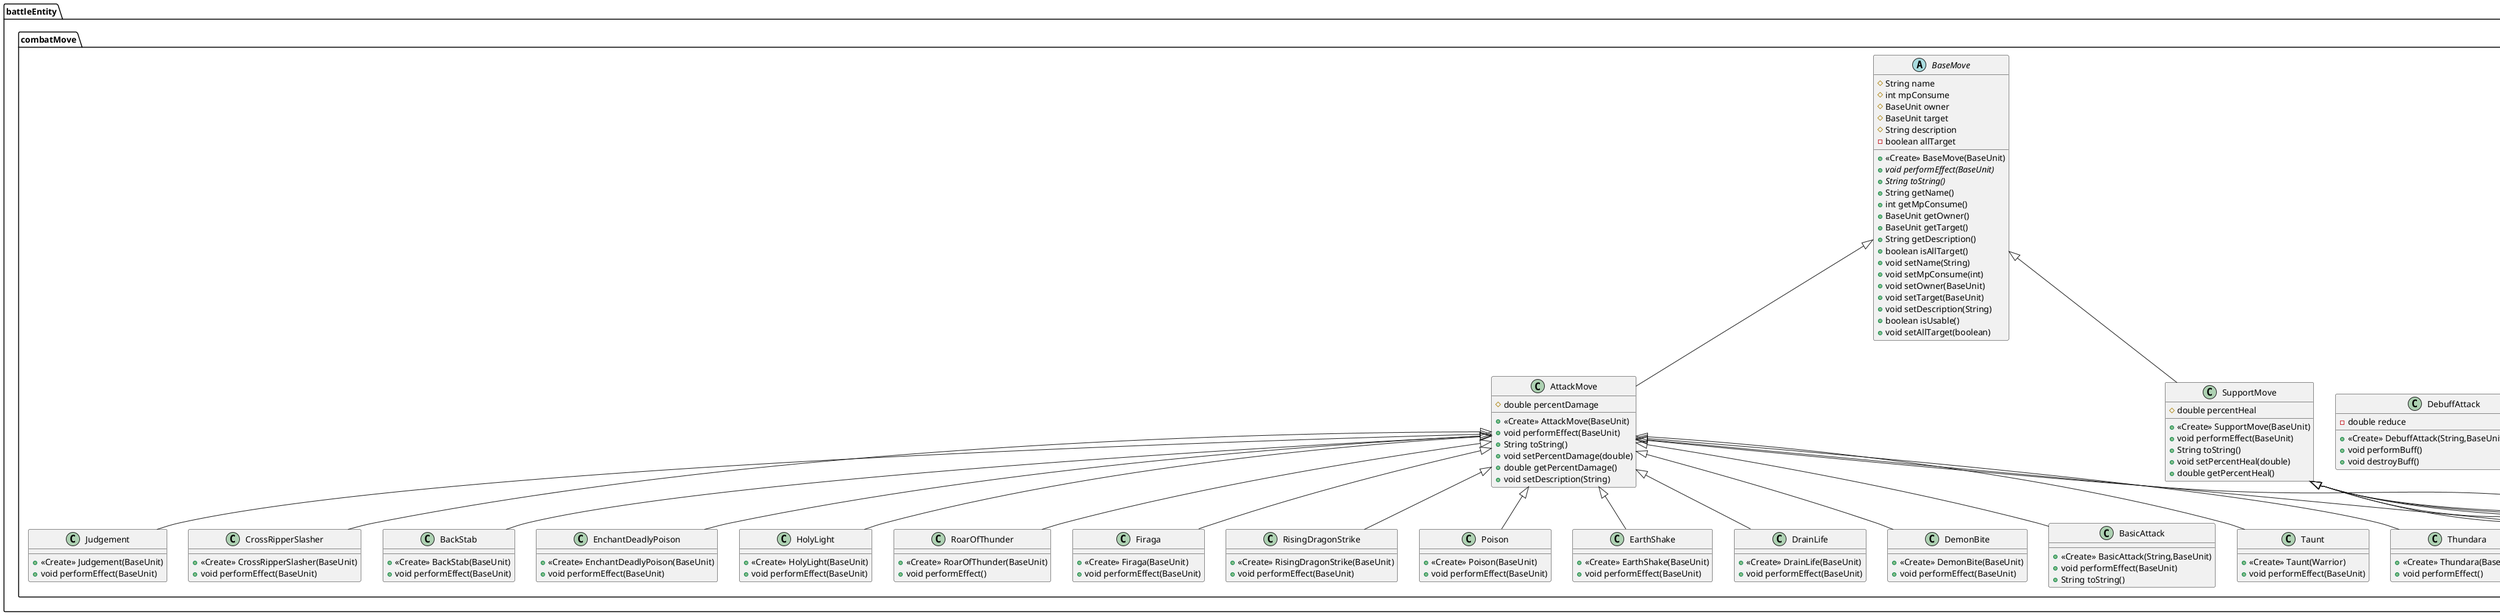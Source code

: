 @startuml
class battleEntity.combatMove.Judgement {
+ <<Create>> Judgement(BaseUnit)
+ void performEffect(BaseUnit)
}
class battleEntity.combatMove.Berserk {
+ <<Create>> Berserk(BaseUnit)
+ void performEffect(BaseUnit)
}
class battleEntity.combatMove.AttackMove {
# double percentDamage
+ <<Create>> AttackMove(BaseUnit)
+ void performEffect(BaseUnit)
+ String toString()
+ void setPercentDamage(double)
+ double getPercentDamage()
+ void setDescription(String)
}
class battleEntity.combatMove.CrossRipperSlasher {
+ <<Create>> CrossRipperSlasher(BaseUnit)
+ void performEffect(BaseUnit)
}
class battleEntity.combatMove.BackStab {
+ <<Create>> BackStab(BaseUnit)
+ void performEffect(BaseUnit)
}
abstract class battleEntity.combatMove.Buff {
- int defaultCount
- int count
- String name
- BaseUnit owner
+ <<Create>> Buff(String,BaseUnit,int)
+ {abstract}void performBuff()
+ {abstract}void destroyBuff()
+ void setOwner(BaseUnit)
+ void setName(String)
+ void setDefaultCount(int)
+ void setCount(int)
+ int getCount()
+ BaseUnit getOwner()
+ int getDefaultCount()
}
class battleEntity.combatMove.DarkMagic {
+ <<Create>> DarkMagic(BaseUnit)
+ void performEffect(BaseUnit)
}
class battleEntity.combatMove.EnchantDeadlyPoison {
+ <<Create>> EnchantDeadlyPoison(BaseUnit)
+ void performEffect(BaseUnit)
}
class battleEntity.combatMove.DebuffAttack {
- double reduce
+ <<Create>> DebuffAttack(String,BaseUnit,int,double)
+ void performBuff()
+ void destroyBuff()
}
class battleEntity.combatMove.HolyLight {
+ <<Create>> HolyLight(BaseUnit)
+ void performEffect(BaseUnit)
}
abstract class battleEntity.combatMove.BaseMove {
# String name
# int mpConsume
# BaseUnit owner
# BaseUnit target
# String description
- boolean allTarget
+ <<Create>> BaseMove(BaseUnit)
+ {abstract}void performEffect(BaseUnit)
+ {abstract}String toString()
+ String getName()
+ int getMpConsume()
+ BaseUnit getOwner()
+ BaseUnit getTarget()
+ String getDescription()
+ boolean isAllTarget()
+ void setName(String)
+ void setMpConsume(int)
+ void setOwner(BaseUnit)
+ void setTarget(BaseUnit)
+ void setDescription(String)
+ boolean isUsable()
+ void setAllTarget(boolean)
}
class battleEntity.combatMove.Unbreakable {
+ <<Create>> Unbreakable(BaseUnit)
+ void performEffect()
}
class battleEntity.combatMove.RoarOfThunder {
+ <<Create>> RoarOfThunder(BaseUnit)
+ void performEffect()
}
class battleEntity.combatMove.Firaga {
+ <<Create>> Firaga(BaseUnit)
+ void performEffect(BaseUnit)
}
class battleEntity.combatMove.RisingDragonStrike {
+ <<Create>> RisingDragonStrike(BaseUnit)
+ void performEffect(BaseUnit)
}
class battleEntity.combatMove.Poison {
+ <<Create>> Poison(BaseUnit)
+ void performEffect(BaseUnit)
}
class battleEntity.combatMove.Heal {
+ <<Create>> Heal(BaseUnit)
+ void performEffect(BaseUnit)
}
class battleEntity.combatMove.EarthShake {
+ <<Create>> EarthShake(BaseUnit)
+ void performEffect(BaseUnit)
}
class battleEntity.combatMove.BoostDefense {
- double boost
+ <<Create>> BoostDefense(String,BaseUnit,int,double)
+ void performBuff()
+ void destroyBuff()
}
class battleEntity.combatMove.DOT {
- double percentDamage
+ <<Create>> DOT(String,BaseUnit,int,double)
+ void performBuff()
+ void destroyBuff()
}
class battleEntity.combatMove.SupportMove {
# double percentHeal
+ <<Create>> SupportMove(BaseUnit)
+ void performEffect(BaseUnit)
+ String toString()
+ void setPercentHeal(double)
+ double getPercentHeal()
}
class battleEntity.combatMove.DrainLife {
+ <<Create>> DrainLife(BaseUnit)
+ void performEffect(BaseUnit)
}
class battleEntity.combatMove.DemonBite {
+ <<Create>> DemonBite(BaseUnit)
+ void performEffect(BaseUnit)
}
class battleEntity.combatMove.BasicAttack {
+ <<Create>> BasicAttack(String,BaseUnit)
+ void performEffect(BaseUnit)
+ String toString()
}
class battleEntity.combatMove.Taunt {
+ <<Create>> Taunt(Warrior)
+ void performEffect(BaseUnit)
}
class battleEntity.combatMove.BlessingOfGod {
+ <<Create>> BlessingOfGod(BaseUnit)
+ void performEffect(BaseUnit)
}
class battleEntity.combatMove.Barrier {
+ <<Create>> Barrier(String,BaseUnit,int)
+ void performBuff()
+ void destroyBuff()
}
class battleEntity.combatMove.DebuffDefense {
- double reduce
+ <<Create>> DebuffDefense(String,BaseUnit,int,double)
+ void performBuff()
+ void destroyBuff()
}
class battleEntity.combatMove.Thundara {
+ <<Create>> Thundara(BaseUnit)
+ void performEffect()
}
class battleEntity.combatMove.DarkHold {
+ <<Create>> DarkHold(BaseUnit)
+ void performEffect(BaseUnit)
}
class battleEntity.combatMove.Temper {
- double boost
+ <<Create>> Temper(String,BaseUnit,int,double)
+ void performBuff()
+ void destroyBuff()
}
class battleEntity.combatMove.SoulEater {
+ <<Create>> SoulEater(BaseUnit)
+ void performEffect(BaseUnit)
}


battleEntity.combatMove.AttackMove <|-- battleEntity.combatMove.Judgement
battleEntity.combatMove.SupportMove <|-- battleEntity.combatMove.Berserk
battleEntity.combatMove.BaseMove <|-- battleEntity.combatMove.AttackMove
battleEntity.combatMove.AttackMove <|-- battleEntity.combatMove.CrossRipperSlasher
battleEntity.combatMove.AttackMove <|-- battleEntity.combatMove.BackStab
battleEntity.combatMove.SupportMove <|-- battleEntity.combatMove.DarkMagic
battleEntity.combatMove.AttackMove <|-- battleEntity.combatMove.EnchantDeadlyPoison
battleEntity.combatMove.Buff <|-- battleEntity.combatMove.DebuffAttack
battleEntity.combatMove.AttackMove <|-- battleEntity.combatMove.HolyLight
battleEntity.combatMove.SupportMove <|-- battleEntity.combatMove.Unbreakable
battleEntity.combatMove.AttackMove <|-- battleEntity.combatMove.RoarOfThunder
battleEntity.combatMove.AttackMove <|-- battleEntity.combatMove.Firaga
battleEntity.combatMove.AttackMove <|-- battleEntity.combatMove.RisingDragonStrike
battleEntity.combatMove.AttackMove <|-- battleEntity.combatMove.Poison
battleEntity.combatMove.SupportMove <|-- battleEntity.combatMove.Heal
battleEntity.combatMove.AttackMove <|-- battleEntity.combatMove.EarthShake
battleEntity.combatMove.Buff <|-- battleEntity.combatMove.BoostDefense
battleEntity.combatMove.Buff <|-- battleEntity.combatMove.DOT
battleEntity.combatMove.BaseMove <|-- battleEntity.combatMove.SupportMove
battleEntity.combatMove.AttackMove <|-- battleEntity.combatMove.DrainLife
battleEntity.combatMove.AttackMove <|-- battleEntity.combatMove.DemonBite
battleEntity.combatMove.AttackMove <|-- battleEntity.combatMove.BasicAttack
battleEntity.combatMove.AttackMove <|-- battleEntity.combatMove.Taunt
battleEntity.combatMove.SupportMove <|-- battleEntity.combatMove.BlessingOfGod
battleEntity.combatMove.Buff <|-- battleEntity.combatMove.Barrier
battleEntity.combatMove.Buff <|-- battleEntity.combatMove.DebuffDefense
battleEntity.combatMove.AttackMove <|-- battleEntity.combatMove.Thundara
battleEntity.combatMove.AttackMove <|-- battleEntity.combatMove.DarkHold
battleEntity.combatMove.Buff <|-- battleEntity.combatMove.Temper
battleEntity.combatMove.AttackMove <|-- battleEntity.combatMove.SoulEater
@enduml